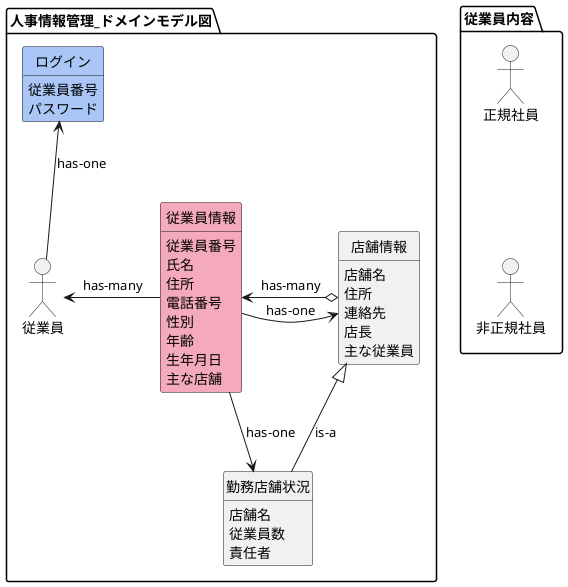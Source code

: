 @startuml ドメインモデル図_人事情報管理
' left to right direction

hide circle
hide method

package 従業員内容 {
  mix_actor 正規社員 
  mix_actor 非正規社員
}

正規社員 -[hidden]- 非正規社員

package 人事情報管理_ドメインモデル図{
  mix_actor 従業員
  class 従業員情報 #F5A9BC
  class 店舗情報
  class 勤務店舗状況 
  class ログイン #A9C6F6

  従業員情報 -[hidden]left- 従業員

  ログイン : 従業員番号
  ログイン : パスワード

  従業員情報 : 従業員番号
  従業員情報 : 氏名
  従業員情報 : 住所
  従業員情報 : 電話番号
  従業員情報 : 性別
  従業員情報 : 年齢
  従業員情報 : 生年月日
  従業員情報 : 主な店舗
  店舗情報 : 店舗名
  店舗情報 : 住所
  店舗情報 : 連絡先
  店舗情報 : 店長
  店舗情報 : 主な従業員
  勤務店舗状況 : 店舗名
  勤務店舗状況 : 従業員数
  勤務店舗状況 : 責任者

  従業員 -up-> ログイン : has-one 
  従業員 <- 従業員情報 : has-many
  従業員情報 -right-> 店舗情報 : has-one 
  従業員情報 --> 勤務店舗状況 : has-one
  店舗情報 <|-- 勤務店舗状況 : is-a
  ' 従業員情報 -[hidden]- 店舗情報
  ' 従業員情報 --> 店舗情報
  店舗情報 o--> 従業員情報 : has-many
  ' 店舗情報 -[hidden]down- 勤務店舗状況

  ' 正規社員 -[hidden]up- 従業員情報 

  ' 正規社員 -> 従業員情報 : has-one
  ' 非正規社員 -> 従業員情報 : has-one
  ' 非正規社員 -> 勤務店舗状況 : has-one
  ' 店舗情報 o--> 勤務店舗状況 :has-many
}
@enduml